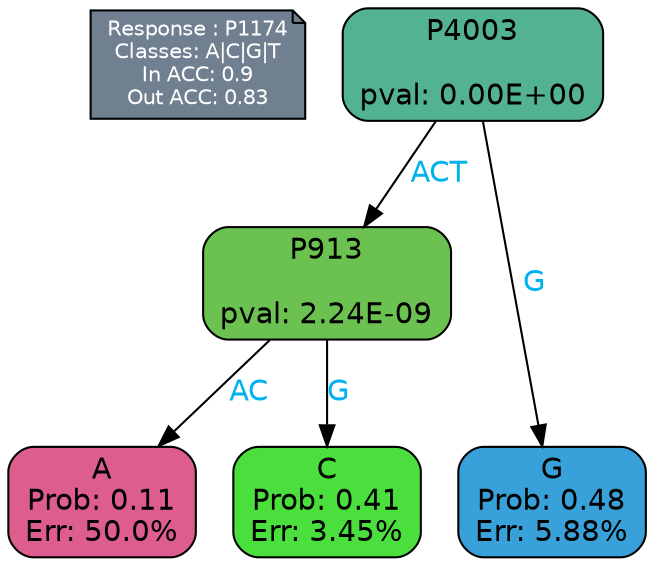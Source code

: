 digraph Tree {
node [shape=box, style="filled, rounded", color="black", fontname=helvetica] ;
graph [ranksep=equally, splines=polylines, bgcolor=transparent, dpi=600] ;
edge [fontname=helvetica] ;
LEGEND [label="Response : P1174
Classes: A|C|G|T
In ACC: 0.9
Out ACC: 0.83
",shape=note,align=left,style=filled,fillcolor="slategray",fontcolor="white",fontsize=10];1 [label="P4003

pval: 0.00E+00", fillcolor="#53b292"] ;
2 [label="P913

pval: 2.24E-09", fillcolor="#6bc250"] ;
3 [label="A
Prob: 0.11
Err: 50.0%", fillcolor="#de5d8f"] ;
4 [label="C
Prob: 0.41
Err: 3.45%", fillcolor="#4bdf3e"] ;
5 [label="G
Prob: 0.48
Err: 5.88%", fillcolor="#39a1da"] ;
1 -> 2 [label="ACT",fontcolor=deepskyblue2] ;
1 -> 5 [label="G",fontcolor=deepskyblue2] ;
2 -> 3 [label="AC",fontcolor=deepskyblue2] ;
2 -> 4 [label="G",fontcolor=deepskyblue2] ;
{rank = same; 3;4;5;}{rank = same; LEGEND;1;}}